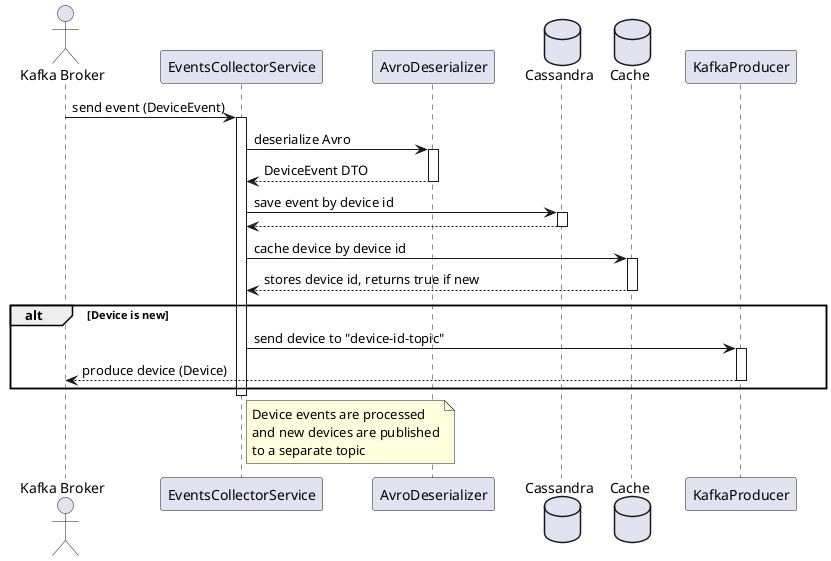 @startuml "Device Event Processing Flow"

' Define styles
skinparam ParticipantPadding 20
skinparam BoxPadding 10

actor "Kafka Broker" as KafkaBroker
participant "EventsCollectorService" as ECS
participant "AvroDeserializer" as AVRO
database "Cassandra" as DB
database "Cache" as CACHE
participant "KafkaProducer" as KP

KafkaBroker -> ECS: send event (DeviceEvent)
activate ECS

ECS -> AVRO: deserialize Avro
activate AVRO
AVRO --> ECS: DeviceEvent DTO
deactivate AVRO

    ECS -> DB: save event by device id
    activate DB
    DB --> ECS:
    deactivate DB

    ECS -> CACHE: cache device by device id
    activate CACHE
    CACHE --> ECS: stores device id, returns true if new
    deactivate CACHE

alt Device is new
    ECS -> KP: send device to "device-id-topic"
    activate KP
    KP --> KafkaBroker: produce device (Device)
    deactivate KP
end

deactivate ECS

note right of ECS
  Device events are processed
  and new devices are published
  to a separate topic
end note

@enduml